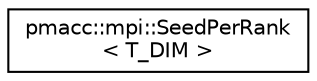 digraph "Graphical Class Hierarchy"
{
 // LATEX_PDF_SIZE
  edge [fontname="Helvetica",fontsize="10",labelfontname="Helvetica",labelfontsize="10"];
  node [fontname="Helvetica",fontsize="10",shape=record];
  rankdir="LR";
  Node0 [label="pmacc::mpi::SeedPerRank\l\< T_DIM \>",height=0.2,width=0.4,color="black", fillcolor="white", style="filled",URL="$structpmacc_1_1mpi_1_1_seed_per_rank.html",tooltip="Calculate a Seed per Rank."];
}

